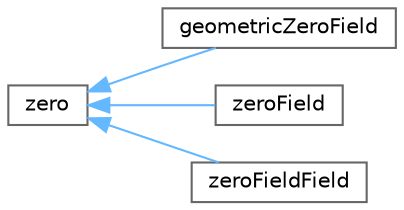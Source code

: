 digraph "Graphical Class Hierarchy"
{
 // LATEX_PDF_SIZE
  bgcolor="transparent";
  edge [fontname=Helvetica,fontsize=10,labelfontname=Helvetica,labelfontsize=10];
  node [fontname=Helvetica,fontsize=10,shape=box,height=0.2,width=0.4];
  rankdir="LR";
  Node0 [id="Node000000",label="zero",height=0.2,width=0.4,color="grey40", fillcolor="white", style="filled",URL="$classFoam_1_1zero.html",tooltip="A class representing the concept of 0 (zero) that can be used to avoid manipulating objects known to ..."];
  Node0 -> Node1 [id="edge5729_Node000000_Node000001",dir="back",color="steelblue1",style="solid",tooltip=" "];
  Node1 [id="Node000001",label="geometricZeroField",height=0.2,width=0.4,color="grey40", fillcolor="white", style="filled",URL="$classFoam_1_1geometricZeroField.html",tooltip="A class representing the concept of a GeometricField of 0 used to avoid unnecessary manipulations for..."];
  Node0 -> Node2 [id="edge5730_Node000000_Node000002",dir="back",color="steelblue1",style="solid",tooltip=" "];
  Node2 [id="Node000002",label="zeroField",height=0.2,width=0.4,color="grey40", fillcolor="white", style="filled",URL="$classFoam_1_1zeroField.html",tooltip="A class representing the concept of a field of 0 used to avoid unnecessary manipulations for objects ..."];
  Node0 -> Node3 [id="edge5731_Node000000_Node000003",dir="back",color="steelblue1",style="solid",tooltip=" "];
  Node3 [id="Node000003",label="zeroFieldField",height=0.2,width=0.4,color="grey40", fillcolor="white", style="filled",URL="$classFoam_1_1zeroFieldField.html",tooltip="A class representing the concept of a field of zeroFields used to avoid unnecessary manipulations for..."];
}
